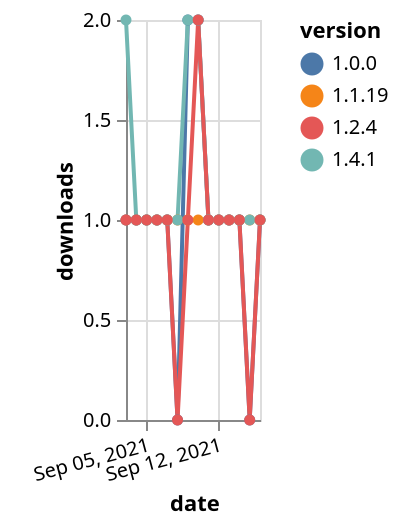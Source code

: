 {"$schema": "https://vega.github.io/schema/vega-lite/v5.json", "description": "A simple bar chart with embedded data.", "data": {"values": [{"date": "2021-09-03", "total": 133, "delta": 1, "version": "1.1.19"}, {"date": "2021-09-04", "total": 134, "delta": 1, "version": "1.1.19"}, {"date": "2021-09-05", "total": 135, "delta": 1, "version": "1.1.19"}, {"date": "2021-09-06", "total": 136, "delta": 1, "version": "1.1.19"}, {"date": "2021-09-07", "total": 137, "delta": 1, "version": "1.1.19"}, {"date": "2021-09-08", "total": 138, "delta": 1, "version": "1.1.19"}, {"date": "2021-09-09", "total": 139, "delta": 1, "version": "1.1.19"}, {"date": "2021-09-10", "total": 140, "delta": 1, "version": "1.1.19"}, {"date": "2021-09-11", "total": 141, "delta": 1, "version": "1.1.19"}, {"date": "2021-09-12", "total": 142, "delta": 1, "version": "1.1.19"}, {"date": "2021-09-13", "total": 143, "delta": 1, "version": "1.1.19"}, {"date": "2021-09-14", "total": 144, "delta": 1, "version": "1.1.19"}, {"date": "2021-09-15", "total": 145, "delta": 1, "version": "1.1.19"}, {"date": "2021-09-16", "total": 146, "delta": 1, "version": "1.1.19"}, {"date": "2021-09-03", "total": 143, "delta": 1, "version": "1.0.0"}, {"date": "2021-09-04", "total": 144, "delta": 1, "version": "1.0.0"}, {"date": "2021-09-05", "total": 145, "delta": 1, "version": "1.0.0"}, {"date": "2021-09-06", "total": 146, "delta": 1, "version": "1.0.0"}, {"date": "2021-09-07", "total": 147, "delta": 1, "version": "1.0.0"}, {"date": "2021-09-08", "total": 147, "delta": 0, "version": "1.0.0"}, {"date": "2021-09-09", "total": 149, "delta": 2, "version": "1.0.0"}, {"date": "2021-09-10", "total": 151, "delta": 2, "version": "1.0.0"}, {"date": "2021-09-11", "total": 152, "delta": 1, "version": "1.0.0"}, {"date": "2021-09-12", "total": 153, "delta": 1, "version": "1.0.0"}, {"date": "2021-09-13", "total": 154, "delta": 1, "version": "1.0.0"}, {"date": "2021-09-14", "total": 155, "delta": 1, "version": "1.0.0"}, {"date": "2021-09-15", "total": 155, "delta": 0, "version": "1.0.0"}, {"date": "2021-09-16", "total": 156, "delta": 1, "version": "1.0.0"}, {"date": "2021-09-03", "total": 110, "delta": 2, "version": "1.4.1"}, {"date": "2021-09-04", "total": 111, "delta": 1, "version": "1.4.1"}, {"date": "2021-09-05", "total": 112, "delta": 1, "version": "1.4.1"}, {"date": "2021-09-06", "total": 113, "delta": 1, "version": "1.4.1"}, {"date": "2021-09-07", "total": 114, "delta": 1, "version": "1.4.1"}, {"date": "2021-09-08", "total": 115, "delta": 1, "version": "1.4.1"}, {"date": "2021-09-09", "total": 117, "delta": 2, "version": "1.4.1"}, {"date": "2021-09-10", "total": 119, "delta": 2, "version": "1.4.1"}, {"date": "2021-09-11", "total": 120, "delta": 1, "version": "1.4.1"}, {"date": "2021-09-12", "total": 121, "delta": 1, "version": "1.4.1"}, {"date": "2021-09-13", "total": 122, "delta": 1, "version": "1.4.1"}, {"date": "2021-09-14", "total": 123, "delta": 1, "version": "1.4.1"}, {"date": "2021-09-15", "total": 124, "delta": 1, "version": "1.4.1"}, {"date": "2021-09-16", "total": 125, "delta": 1, "version": "1.4.1"}, {"date": "2021-09-03", "total": 121, "delta": 1, "version": "1.2.4"}, {"date": "2021-09-04", "total": 122, "delta": 1, "version": "1.2.4"}, {"date": "2021-09-05", "total": 123, "delta": 1, "version": "1.2.4"}, {"date": "2021-09-06", "total": 124, "delta": 1, "version": "1.2.4"}, {"date": "2021-09-07", "total": 125, "delta": 1, "version": "1.2.4"}, {"date": "2021-09-08", "total": 125, "delta": 0, "version": "1.2.4"}, {"date": "2021-09-09", "total": 126, "delta": 1, "version": "1.2.4"}, {"date": "2021-09-10", "total": 128, "delta": 2, "version": "1.2.4"}, {"date": "2021-09-11", "total": 129, "delta": 1, "version": "1.2.4"}, {"date": "2021-09-12", "total": 130, "delta": 1, "version": "1.2.4"}, {"date": "2021-09-13", "total": 131, "delta": 1, "version": "1.2.4"}, {"date": "2021-09-14", "total": 132, "delta": 1, "version": "1.2.4"}, {"date": "2021-09-15", "total": 132, "delta": 0, "version": "1.2.4"}, {"date": "2021-09-16", "total": 133, "delta": 1, "version": "1.2.4"}]}, "width": "container", "mark": {"type": "line", "point": {"filled": true}}, "encoding": {"x": {"field": "date", "type": "temporal", "timeUnit": "yearmonthdate", "title": "date", "axis": {"labelAngle": -15}}, "y": {"field": "delta", "type": "quantitative", "title": "downloads"}, "color": {"field": "version", "type": "nominal"}, "tooltip": {"field": "delta"}}}